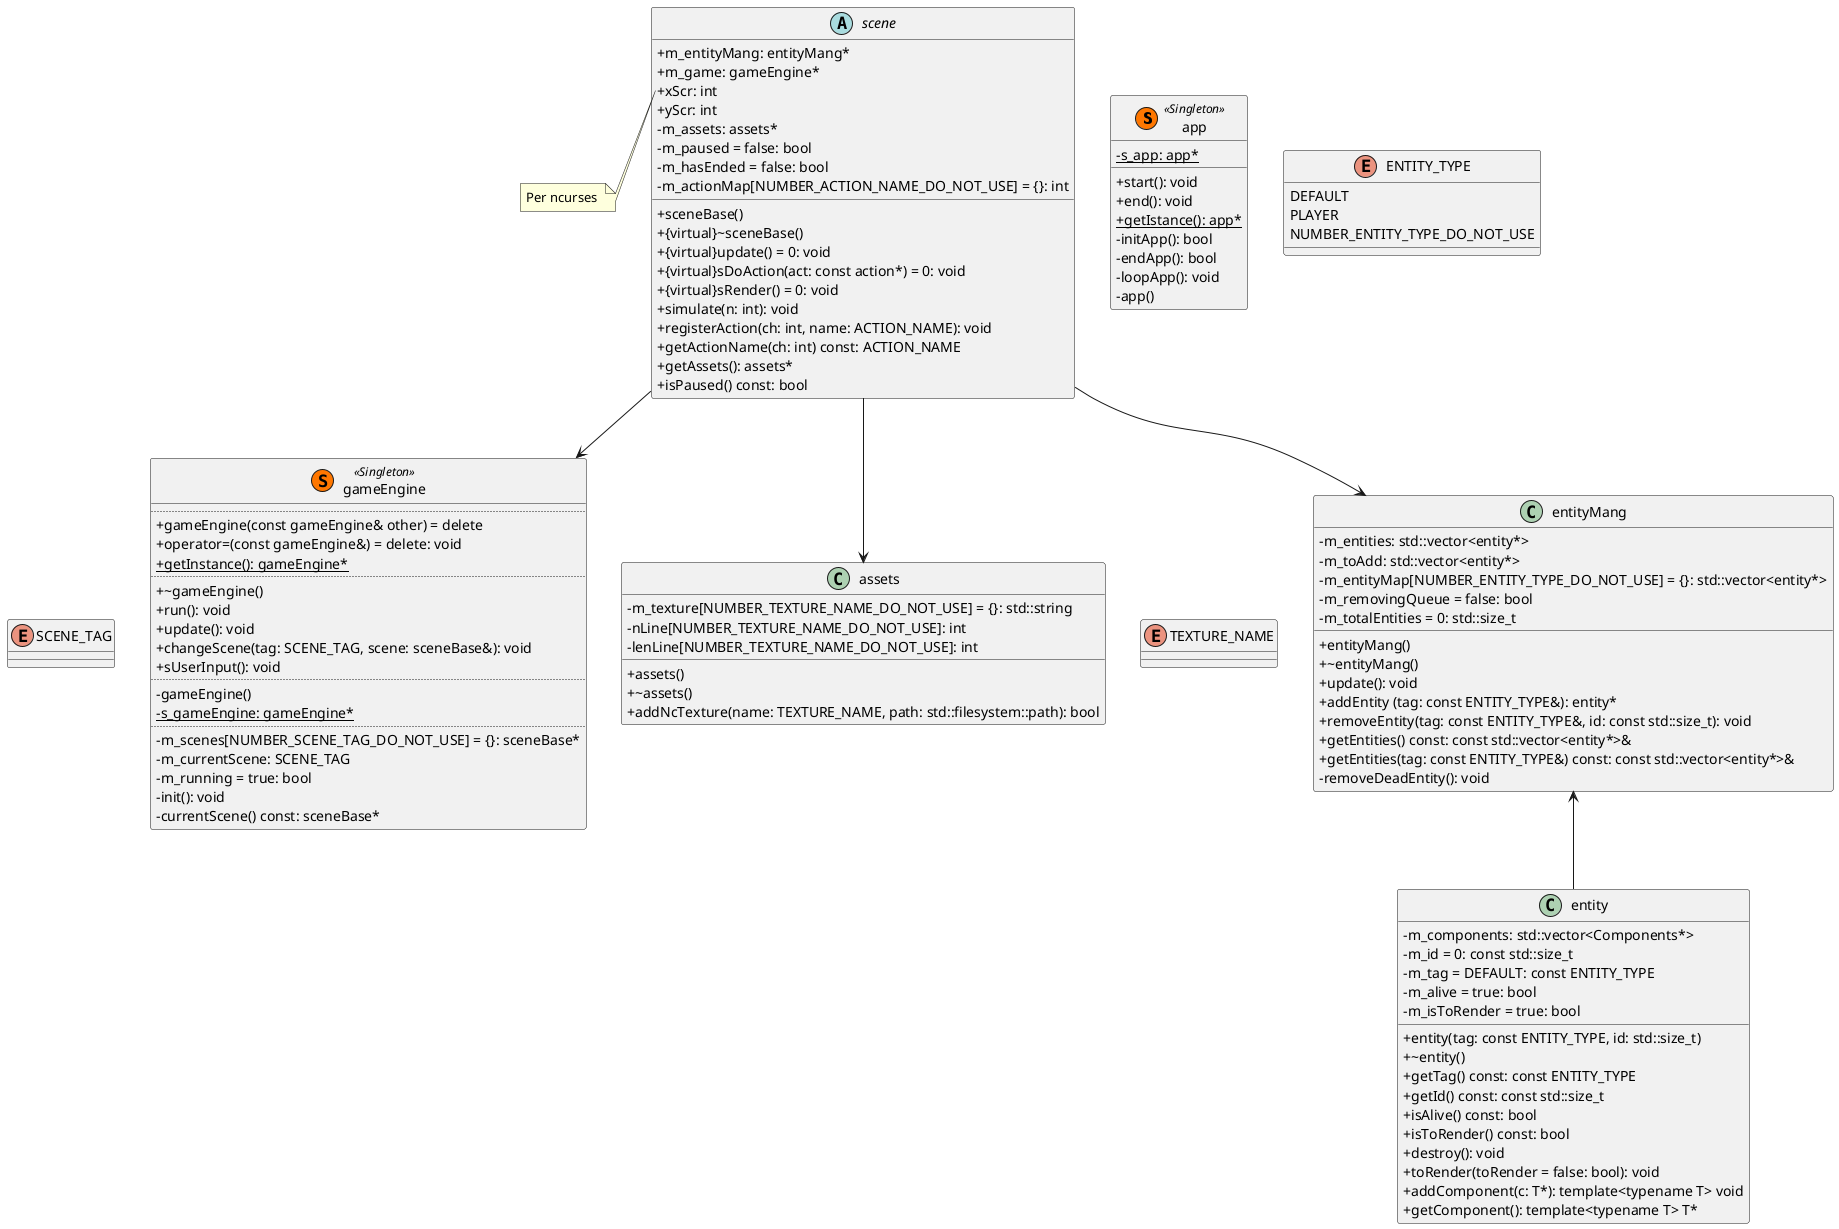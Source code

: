 
aggiungere tutti gli enum


@startuml
skinparam classAttributeIconSize 0

class app << (S,#FF7700) Singleton >> {
    +start(): void
    +end(): void
    {static} +getIstance(): app*
    -initApp(): bool
    -endApp(): bool
    -loopApp(): void
    {static} -s_app: app*
    -app()
}

enum SCENE_TAG {

}

class gameEngine << (S,#FF7700) Singleton >> {
..
+gameEngine(const gameEngine& other) = delete
+operator=(const gameEngine&) = delete: void
+{static}getInstance(): gameEngine*
..
+\~gameEngine()
+run(): void
+update(): void
+changeScene(tag: SCENE_TAG, scene: sceneBase&): void 
+sUserInput(): void
..
-gameEngine()
-{static} s_gameEngine: gameEngine*
..
-m_scenes[NUMBER_SCENE_TAG_DO_NOT_USE] = {}: sceneBase* 
-m_currentScene: SCENE_TAG 
-m_running = true: bool
-init(): void 
-currentScene() const: sceneBase*
}

SCENE_TAG -[hidden]> gameEngine

enum ENTITY_TYPE {
DEFAULT
PLAYER
NUMBER_ENTITY_TYPE_DO_NOT_USE
}

class entityMang {
+entityMang()
+\~entityMang()
+update(): void
+addEntity (tag: const ENTITY_TYPE&): entity*
+removeEntity(tag: const ENTITY_TYPE&, id: const std::size_t): void
+getEntities() const: const std::vector<entity*>&
+getEntities(tag: const ENTITY_TYPE&) const: const std::vector<entity*>&
-m_entities: std::vector<entity*>
-m_toAdd: std::vector<entity*> 
-m_entityMap[NUMBER_ENTITY_TYPE_DO_NOT_USE] = {}: std::vector<entity*> 
-m_removingQueue = false: bool
-m_totalEntities = 0: std::size_t 
-removeDeadEntity(): void 
}



class entity {
+entity(tag: const ENTITY_TYPE, id: std::size_t)
+\~entity()
+getTag() const: const ENTITY_TYPE
+getId() const: const std::size_t
+isAlive() const: bool 
+isToRender() const: bool
+destroy(): void 
+toRender(toRender = false: bool): void
+addComponent(c: T*): template<typename T> void 
+getComponent(): template<typename T> T*
-m_components: std::vector<Components*>
-m_id = 0: const std::size_t
-m_tag = DEFAULT: const ENTITY_TYPE
-m_alive = true: bool 
-m_isToRender = true: bool
}

entityMang <-- entity

enum TEXTURE_NAME {

}

class assets {
+assets()
+\~assets()
+addNcTexture(name: TEXTURE_NAME, path: std::filesystem::path): bool
-m_texture[NUMBER_TEXTURE_NAME_DO_NOT_USE] = {}: std::string 
-nLine[NUMBER_TEXTURE_NAME_DO_NOT_USE]: int 
-lenLine[NUMBER_TEXTURE_NAME_DO_NOT_USE]: int
}

TEXTURE_NAME -[hidden]> entityMang

enum SCENE_TAG {

}

abstract class scene {
+sceneBase()
+{virtual}\~sceneBase()
+{virtual}update() = 0: void
+{virtual}sDoAction(act: const action*) = 0: void
+{virtual}sRender() = 0: void
+simulate(n: int): void
+registerAction(ch: int, name: ACTION_NAME): void
+getActionName(ch: int) const: ACTION_NAME 
+getAssets(): assets*
+isPaused() const: bool
+m_entityMang: entityMang* 
+m_game: gameEngine* 
+xScr: int
+yScr: int
-m_assets: assets*
-m_paused = false: bool
-m_hasEnded = false: bool
-m_actionMap[NUMBER_ACTION_NAME_DO_NOT_USE] = {}: int
}

SCENE_TAG -[hidden]> entityMang

note left of scene::"xScr: int"
  Per ncurses 
end note 

scene --> entityMang  
scene --> gameEngine
scene --> assets

@enduml
